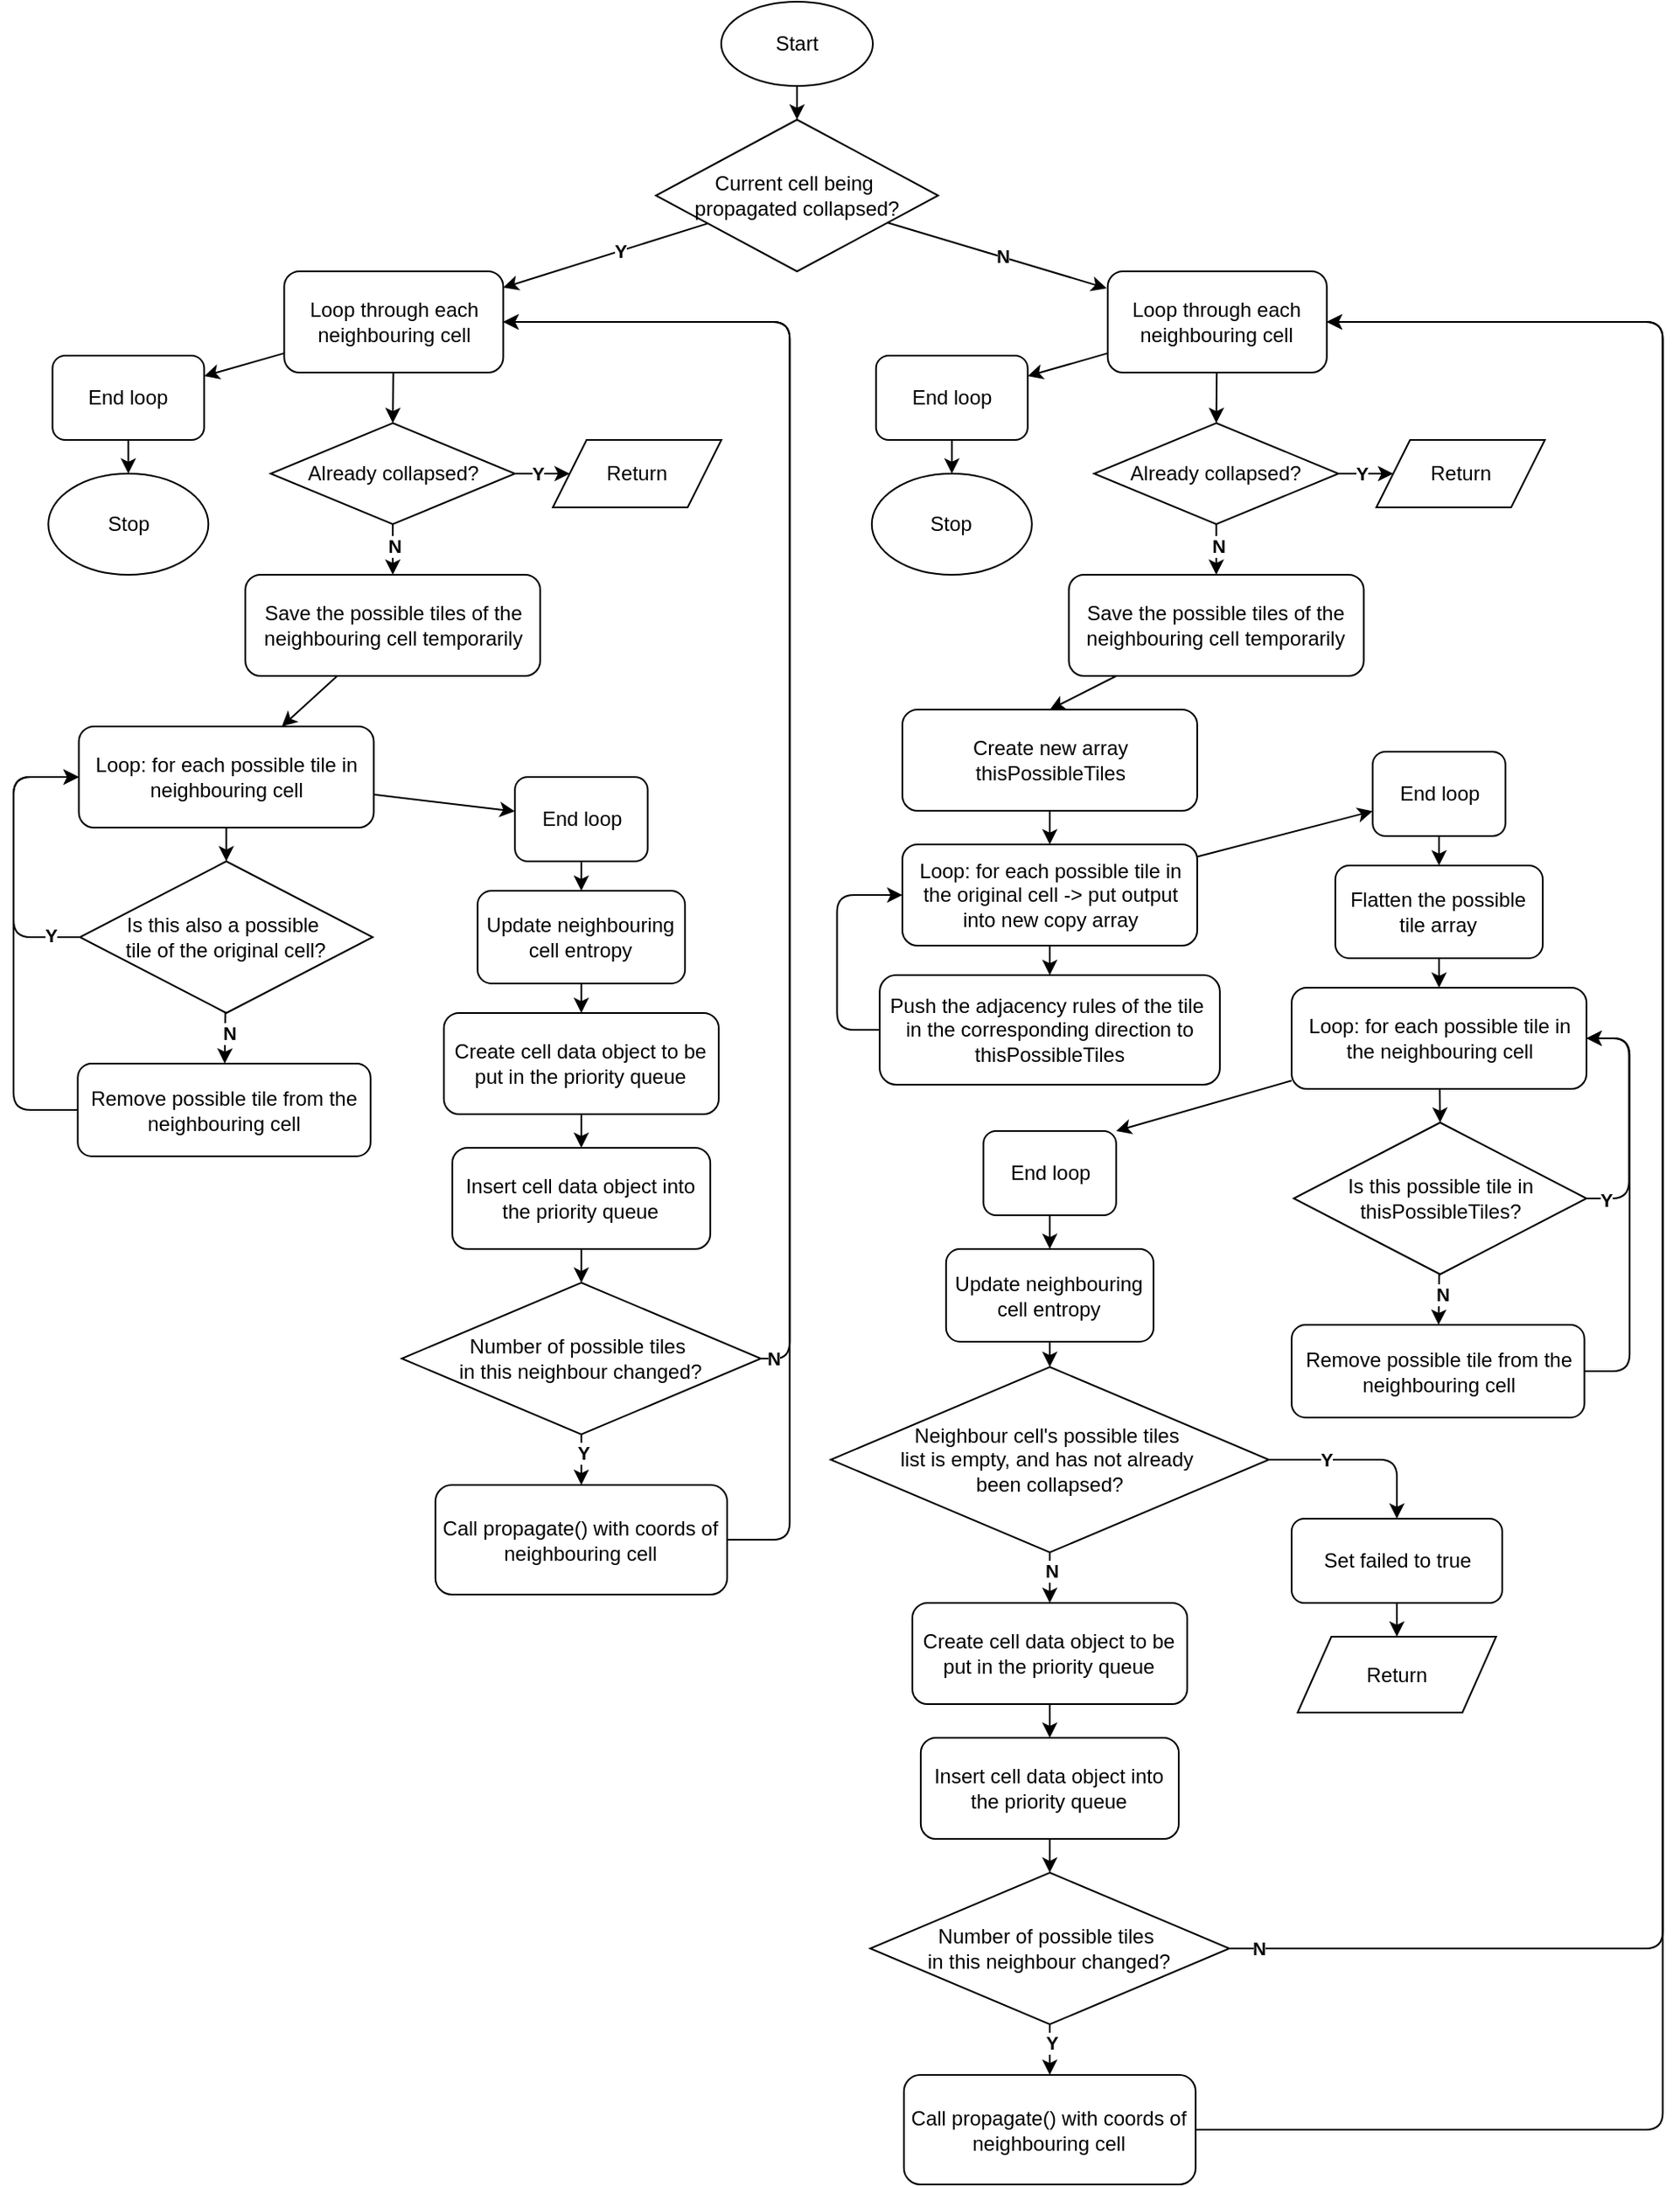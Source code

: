 <mxfile>
    <diagram id="VlQw7x-C1qKggD7AGOxt" name="Page-1">
        <mxGraphModel dx="1297" dy="197" grid="1" gridSize="10" guides="1" tooltips="1" connect="1" arrows="1" fold="1" page="1" pageScale="1" pageWidth="850" pageHeight="1100" math="0" shadow="0">
            <root>
                <mxCell id="0"/>
                <mxCell id="1" parent="0"/>
                <mxCell id="4" value="" style="edgeStyle=none;html=1;" edge="1" parent="1" source="2" target="3">
                    <mxGeometry relative="1" as="geometry"/>
                </mxCell>
                <mxCell id="2" value="Start" style="ellipse;whiteSpace=wrap;html=1;" vertex="1" parent="1">
                    <mxGeometry x="360" y="60" width="90" height="50" as="geometry"/>
                </mxCell>
                <mxCell id="5" style="edgeStyle=none;html=1;" edge="1" parent="1" source="3" target="6">
                    <mxGeometry relative="1" as="geometry">
                        <mxPoint x="290" y="250" as="targetPoint"/>
                    </mxGeometry>
                </mxCell>
                <mxCell id="56" value="&lt;b&gt;Y&lt;/b&gt;" style="edgeLabel;html=1;align=center;verticalAlign=middle;resizable=0;points=[];" vertex="1" connectable="0" parent="5">
                    <mxGeometry x="-0.144" relative="1" as="geometry">
                        <mxPoint as="offset"/>
                    </mxGeometry>
                </mxCell>
                <mxCell id="3" value="Current cell being&amp;nbsp;&lt;div&gt;propagated collapsed?&lt;/div&gt;" style="rhombus;whiteSpace=wrap;html=1;" vertex="1" parent="1">
                    <mxGeometry x="321.25" y="130" width="167.5" height="90" as="geometry"/>
                </mxCell>
                <mxCell id="10" value="" style="edgeStyle=none;html=1;" edge="1" parent="1" source="6" target="9">
                    <mxGeometry relative="1" as="geometry"/>
                </mxCell>
                <mxCell id="14" value="" style="edgeStyle=none;html=1;entryX=0.5;entryY=0;entryDx=0;entryDy=0;" edge="1" parent="1" source="6" target="15">
                    <mxGeometry relative="1" as="geometry">
                        <mxPoint x="165.67" y="300" as="targetPoint"/>
                    </mxGeometry>
                </mxCell>
                <mxCell id="6" value="Loop through each neighbouring cell" style="rounded=1;whiteSpace=wrap;html=1;" vertex="1" parent="1">
                    <mxGeometry x="100.67" y="220" width="130" height="60" as="geometry"/>
                </mxCell>
                <mxCell id="8" style="edgeStyle=none;html=1;entryX=-0.005;entryY=0.167;entryDx=0;entryDy=0;entryPerimeter=0;" edge="1" parent="1" source="3" target="72">
                    <mxGeometry relative="1" as="geometry">
                        <mxPoint x="694.32" y="221.86" as="targetPoint"/>
                    </mxGeometry>
                </mxCell>
                <mxCell id="147" value="&lt;b&gt;N&lt;/b&gt;" style="edgeLabel;html=1;align=center;verticalAlign=middle;resizable=0;points=[];" vertex="1" connectable="0" parent="8">
                    <mxGeometry x="0.04" y="1" relative="1" as="geometry">
                        <mxPoint as="offset"/>
                    </mxGeometry>
                </mxCell>
                <mxCell id="12" value="" style="edgeStyle=none;html=1;" edge="1" parent="1" source="9" target="11">
                    <mxGeometry relative="1" as="geometry"/>
                </mxCell>
                <mxCell id="9" value="End loop" style="whiteSpace=wrap;html=1;rounded=1;" vertex="1" parent="1">
                    <mxGeometry x="-36.83" y="270" width="90" height="50" as="geometry"/>
                </mxCell>
                <mxCell id="11" value="Stop" style="ellipse;whiteSpace=wrap;html=1;rounded=1;" vertex="1" parent="1">
                    <mxGeometry x="-39.33" y="340" width="95" height="60" as="geometry"/>
                </mxCell>
                <mxCell id="18" value="" style="edgeStyle=none;html=1;" edge="1" parent="1" source="15" target="17">
                    <mxGeometry relative="1" as="geometry"/>
                </mxCell>
                <mxCell id="19" value="Y" style="edgeLabel;html=1;align=center;verticalAlign=middle;resizable=0;points=[];fontStyle=1" vertex="1" connectable="0" parent="18">
                    <mxGeometry x="-0.169" relative="1" as="geometry">
                        <mxPoint as="offset"/>
                    </mxGeometry>
                </mxCell>
                <mxCell id="21" value="" style="edgeStyle=none;html=1;" edge="1" parent="1" source="15" target="20">
                    <mxGeometry relative="1" as="geometry"/>
                </mxCell>
                <mxCell id="22" value="&lt;b&gt;N&lt;/b&gt;" style="edgeLabel;html=1;align=center;verticalAlign=middle;resizable=0;points=[];" vertex="1" connectable="0" parent="21">
                    <mxGeometry x="-0.135" y="1" relative="1" as="geometry">
                        <mxPoint as="offset"/>
                    </mxGeometry>
                </mxCell>
                <mxCell id="15" value="Already collapsed?" style="rhombus;whiteSpace=wrap;html=1;rounded=0;" vertex="1" parent="1">
                    <mxGeometry x="92.6" y="310" width="145" height="60" as="geometry"/>
                </mxCell>
                <mxCell id="17" value="Return" style="shape=parallelogram;perimeter=parallelogramPerimeter;whiteSpace=wrap;html=1;fixedSize=1;rounded=0;" vertex="1" parent="1">
                    <mxGeometry x="260.1" y="320" width="100" height="40" as="geometry"/>
                </mxCell>
                <mxCell id="24" value="" style="edgeStyle=none;html=1;" edge="1" parent="1" source="20" target="23">
                    <mxGeometry relative="1" as="geometry"/>
                </mxCell>
                <mxCell id="20" value="Save the possible tiles of the neighbouring cell temporarily" style="rounded=1;whiteSpace=wrap;html=1;" vertex="1" parent="1">
                    <mxGeometry x="77.6" y="400" width="175" height="60" as="geometry"/>
                </mxCell>
                <mxCell id="28" value="" style="edgeStyle=none;html=1;" edge="1" parent="1" source="23" target="27">
                    <mxGeometry relative="1" as="geometry"/>
                </mxCell>
                <mxCell id="36" value="" style="edgeStyle=none;html=1;" edge="1" parent="1" source="23" target="35">
                    <mxGeometry relative="1" as="geometry"/>
                </mxCell>
                <mxCell id="23" value="Loop: for each possible tile in neighbouring cell" style="whiteSpace=wrap;html=1;rounded=1;" vertex="1" parent="1">
                    <mxGeometry x="-21.21" y="490" width="175" height="60" as="geometry"/>
                </mxCell>
                <mxCell id="29" style="edgeStyle=orthogonalEdgeStyle;html=1;entryX=0;entryY=0.5;entryDx=0;entryDy=0;exitX=0;exitY=0.5;exitDx=0;exitDy=0;" edge="1" parent="1" source="27" target="23">
                    <mxGeometry relative="1" as="geometry">
                        <Array as="points">
                            <mxPoint x="-59.96" y="615"/>
                            <mxPoint x="-59.96" y="520"/>
                        </Array>
                    </mxGeometry>
                </mxCell>
                <mxCell id="33" value="&lt;b&gt;Y&lt;/b&gt;" style="edgeLabel;html=1;align=center;verticalAlign=middle;resizable=0;points=[];" vertex="1" connectable="0" parent="29">
                    <mxGeometry x="-0.793" y="-1" relative="1" as="geometry">
                        <mxPoint as="offset"/>
                    </mxGeometry>
                </mxCell>
                <mxCell id="31" value="" style="edgeStyle=none;html=1;" edge="1" parent="1" source="27" target="30">
                    <mxGeometry relative="1" as="geometry"/>
                </mxCell>
                <mxCell id="32" value="&lt;b&gt;N&lt;/b&gt;" style="edgeLabel;html=1;align=center;verticalAlign=middle;resizable=0;points=[];" vertex="1" connectable="0" parent="31">
                    <mxGeometry x="-0.186" y="2" relative="1" as="geometry">
                        <mxPoint as="offset"/>
                    </mxGeometry>
                </mxCell>
                <mxCell id="27" value="Is this also a possible&amp;nbsp;&lt;div&gt;tile of the original cell?&lt;/div&gt;" style="rhombus;whiteSpace=wrap;html=1;rounded=0;" vertex="1" parent="1">
                    <mxGeometry x="-20.58" y="570" width="173.75" height="90" as="geometry"/>
                </mxCell>
                <mxCell id="34" style="edgeStyle=orthogonalEdgeStyle;html=1;entryX=0;entryY=0.5;entryDx=0;entryDy=0;exitX=0;exitY=0.5;exitDx=0;exitDy=0;" edge="1" parent="1" source="30" target="23">
                    <mxGeometry relative="1" as="geometry">
                        <Array as="points">
                            <mxPoint x="-59.96" y="718"/>
                            <mxPoint x="-59.96" y="520"/>
                        </Array>
                    </mxGeometry>
                </mxCell>
                <mxCell id="30" value="Remove possible tile from the neighbouring cell" style="whiteSpace=wrap;html=1;rounded=1;" vertex="1" parent="1">
                    <mxGeometry x="-21.84" y="690" width="173.75" height="55" as="geometry"/>
                </mxCell>
                <mxCell id="40" value="" style="edgeStyle=none;html=1;" edge="1" parent="1" source="35" target="39">
                    <mxGeometry relative="1" as="geometry"/>
                </mxCell>
                <mxCell id="35" value="End loop" style="whiteSpace=wrap;html=1;rounded=1;" vertex="1" parent="1">
                    <mxGeometry x="237.6" y="520" width="78.75" height="50" as="geometry"/>
                </mxCell>
                <mxCell id="42" value="" style="edgeStyle=none;html=1;" edge="1" parent="1" source="39" target="41">
                    <mxGeometry relative="1" as="geometry"/>
                </mxCell>
                <mxCell id="39" value="Update neighbouring cell entropy" style="whiteSpace=wrap;html=1;rounded=1;" vertex="1" parent="1">
                    <mxGeometry x="215.41" y="587.5" width="123.12" height="55" as="geometry"/>
                </mxCell>
                <mxCell id="44" value="" style="edgeStyle=none;html=1;" edge="1" parent="1" source="41" target="43">
                    <mxGeometry relative="1" as="geometry"/>
                </mxCell>
                <mxCell id="41" value="Create cell data object to be put in the priority queue" style="whiteSpace=wrap;html=1;rounded=1;" vertex="1" parent="1">
                    <mxGeometry x="195.41" y="660" width="163.13" height="60" as="geometry"/>
                </mxCell>
                <mxCell id="46" value="" style="edgeStyle=none;html=1;" edge="1" parent="1" source="43" target="45">
                    <mxGeometry relative="1" as="geometry"/>
                </mxCell>
                <mxCell id="43" value="Insert cell data object into the priority queue" style="whiteSpace=wrap;html=1;rounded=1;" vertex="1" parent="1">
                    <mxGeometry x="200.41" y="740" width="153.13" height="60" as="geometry"/>
                </mxCell>
                <mxCell id="51" value="" style="edgeStyle=none;html=1;" edge="1" parent="1" source="45" target="50">
                    <mxGeometry relative="1" as="geometry"/>
                </mxCell>
                <mxCell id="52" value="&lt;b&gt;Y&lt;/b&gt;" style="edgeLabel;html=1;align=center;verticalAlign=middle;resizable=0;points=[];" vertex="1" connectable="0" parent="51">
                    <mxGeometry x="-0.257" y="1" relative="1" as="geometry">
                        <mxPoint as="offset"/>
                    </mxGeometry>
                </mxCell>
                <mxCell id="53" style="edgeStyle=orthogonalEdgeStyle;html=1;entryX=1;entryY=0.5;entryDx=0;entryDy=0;exitX=1;exitY=0.5;exitDx=0;exitDy=0;" edge="1" parent="1" source="45" target="6">
                    <mxGeometry relative="1" as="geometry">
                        <Array as="points">
                            <mxPoint x="400.67" y="865"/>
                            <mxPoint x="400.67" y="250"/>
                        </Array>
                    </mxGeometry>
                </mxCell>
                <mxCell id="55" value="&lt;b&gt;N&lt;/b&gt;" style="edgeLabel;html=1;align=center;verticalAlign=middle;resizable=0;points=[];" vertex="1" connectable="0" parent="53">
                    <mxGeometry x="-0.983" relative="1" as="geometry">
                        <mxPoint as="offset"/>
                    </mxGeometry>
                </mxCell>
                <mxCell id="45" value="Number of possible tiles&amp;nbsp;&lt;div&gt;in this neighbour&amp;nbsp;&lt;span style=&quot;background-color: transparent;&quot;&gt;changed?&lt;/span&gt;&lt;/div&gt;" style="rhombus;whiteSpace=wrap;html=1;rounded=0;" vertex="1" parent="1">
                    <mxGeometry x="170.42" y="820" width="213.12" height="90" as="geometry"/>
                </mxCell>
                <mxCell id="54" style="edgeStyle=orthogonalEdgeStyle;html=1;entryX=1;entryY=0.5;entryDx=0;entryDy=0;exitX=1;exitY=0.5;exitDx=0;exitDy=0;" edge="1" parent="1" source="50" target="6">
                    <mxGeometry relative="1" as="geometry">
                        <Array as="points">
                            <mxPoint x="400.67" y="972"/>
                            <mxPoint x="400.67" y="250"/>
                        </Array>
                    </mxGeometry>
                </mxCell>
                <mxCell id="50" value="Call propagate() with coords of neighbouring cell" style="whiteSpace=wrap;html=1;rounded=1;" vertex="1" parent="1">
                    <mxGeometry x="190.41" y="940" width="173.12" height="65" as="geometry"/>
                </mxCell>
                <mxCell id="70" value="" style="edgeStyle=none;html=1;" edge="1" parent="1" source="72" target="74">
                    <mxGeometry relative="1" as="geometry"/>
                </mxCell>
                <mxCell id="71" value="" style="edgeStyle=none;html=1;entryX=0.5;entryY=0;entryDx=0;entryDy=0;" edge="1" parent="1" source="72" target="80">
                    <mxGeometry relative="1" as="geometry">
                        <mxPoint x="654.38" y="300" as="targetPoint"/>
                    </mxGeometry>
                </mxCell>
                <mxCell id="72" value="Loop through each neighbouring cell" style="rounded=1;whiteSpace=wrap;html=1;" vertex="1" parent="1">
                    <mxGeometry x="589.38" y="220" width="130" height="60" as="geometry"/>
                </mxCell>
                <mxCell id="73" value="" style="edgeStyle=none;html=1;" edge="1" parent="1" source="74" target="75">
                    <mxGeometry relative="1" as="geometry"/>
                </mxCell>
                <mxCell id="74" value="End loop" style="whiteSpace=wrap;html=1;rounded=1;" vertex="1" parent="1">
                    <mxGeometry x="451.88" y="270" width="90" height="50" as="geometry"/>
                </mxCell>
                <mxCell id="75" value="Stop" style="ellipse;whiteSpace=wrap;html=1;rounded=1;" vertex="1" parent="1">
                    <mxGeometry x="449.38" y="340" width="95" height="60" as="geometry"/>
                </mxCell>
                <mxCell id="76" value="" style="edgeStyle=none;html=1;" edge="1" parent="1" source="80" target="81">
                    <mxGeometry relative="1" as="geometry"/>
                </mxCell>
                <mxCell id="77" value="Y" style="edgeLabel;html=1;align=center;verticalAlign=middle;resizable=0;points=[];fontStyle=1" vertex="1" connectable="0" parent="76">
                    <mxGeometry x="-0.169" relative="1" as="geometry">
                        <mxPoint as="offset"/>
                    </mxGeometry>
                </mxCell>
                <mxCell id="78" value="" style="edgeStyle=none;html=1;" edge="1" parent="1" source="80" target="83">
                    <mxGeometry relative="1" as="geometry"/>
                </mxCell>
                <mxCell id="79" value="&lt;b&gt;N&lt;/b&gt;" style="edgeLabel;html=1;align=center;verticalAlign=middle;resizable=0;points=[];" vertex="1" connectable="0" parent="78">
                    <mxGeometry x="-0.135" y="1" relative="1" as="geometry">
                        <mxPoint as="offset"/>
                    </mxGeometry>
                </mxCell>
                <mxCell id="80" value="Already collapsed?" style="rhombus;whiteSpace=wrap;html=1;rounded=0;" vertex="1" parent="1">
                    <mxGeometry x="581.31" y="310" width="145" height="60" as="geometry"/>
                </mxCell>
                <mxCell id="81" value="Return" style="shape=parallelogram;perimeter=parallelogramPerimeter;whiteSpace=wrap;html=1;fixedSize=1;rounded=0;" vertex="1" parent="1">
                    <mxGeometry x="748.81" y="320" width="100" height="40" as="geometry"/>
                </mxCell>
                <mxCell id="107" style="edgeStyle=none;html=1;entryX=0.5;entryY=0;entryDx=0;entryDy=0;" edge="1" parent="1" source="83" target="106">
                    <mxGeometry relative="1" as="geometry"/>
                </mxCell>
                <mxCell id="83" value="Save the possible tiles of the neighbouring cell temporarily" style="rounded=1;whiteSpace=wrap;html=1;" vertex="1" parent="1">
                    <mxGeometry x="566.31" y="400" width="175" height="60" as="geometry"/>
                </mxCell>
                <mxCell id="84" value="" style="edgeStyle=none;html=1;entryX=0.5;entryY=0;entryDx=0;entryDy=0;" edge="1" parent="1" source="86" target="100">
                    <mxGeometry relative="1" as="geometry">
                        <mxPoint x="555.003" y="640.001" as="targetPoint"/>
                    </mxGeometry>
                </mxCell>
                <mxCell id="85" value="" style="edgeStyle=none;html=1;" edge="1" parent="1" source="86" target="95">
                    <mxGeometry relative="1" as="geometry"/>
                </mxCell>
                <mxCell id="86" value="Loop: for each possible tile in the original cell -&amp;gt; put output into new copy array" style="whiteSpace=wrap;html=1;rounded=1;" vertex="1" parent="1">
                    <mxGeometry x="467.5" y="560" width="175" height="60" as="geometry"/>
                </mxCell>
                <mxCell id="94" value="" style="edgeStyle=none;html=1;" edge="1" parent="1" source="95" target="97">
                    <mxGeometry relative="1" as="geometry"/>
                </mxCell>
                <mxCell id="95" value="End loop" style="whiteSpace=wrap;html=1;rounded=1;" vertex="1" parent="1">
                    <mxGeometry x="746.64" y="505" width="78.75" height="50" as="geometry"/>
                </mxCell>
                <mxCell id="96" value="" style="edgeStyle=none;html=1;entryX=0.5;entryY=0;entryDx=0;entryDy=0;" edge="1" parent="1" source="97" target="102">
                    <mxGeometry relative="1" as="geometry">
                        <mxPoint x="786.013" y="645" as="targetPoint"/>
                    </mxGeometry>
                </mxCell>
                <mxCell id="97" value="Flatten the possible tile array" style="whiteSpace=wrap;html=1;rounded=1;" vertex="1" parent="1">
                    <mxGeometry x="724.45" y="572.5" width="123.12" height="55" as="geometry"/>
                </mxCell>
                <mxCell id="101" style="edgeStyle=orthogonalEdgeStyle;html=1;entryX=0;entryY=0.5;entryDx=0;entryDy=0;exitX=0;exitY=0.5;exitDx=0;exitDy=0;" edge="1" parent="1" source="100" target="86">
                    <mxGeometry relative="1" as="geometry">
                        <Array as="points">
                            <mxPoint x="428.77" y="670"/>
                            <mxPoint x="428.77" y="590"/>
                        </Array>
                    </mxGeometry>
                </mxCell>
                <mxCell id="100" value="Push the adjacency rules of the tile&amp;nbsp;&lt;div&gt;in the corresponding direction to thisPossibleTiles&lt;/div&gt;" style="whiteSpace=wrap;html=1;rounded=1;" vertex="1" parent="1">
                    <mxGeometry x="454.08" y="637.5" width="201.85" height="65" as="geometry"/>
                </mxCell>
                <mxCell id="105" value="" style="edgeStyle=none;html=1;entryX=0.5;entryY=0;entryDx=0;entryDy=0;" edge="1" parent="1" source="102" target="112">
                    <mxGeometry relative="1" as="geometry">
                        <mxPoint x="782.1" y="735" as="targetPoint"/>
                    </mxGeometry>
                </mxCell>
                <mxCell id="115" style="edgeStyle=none;html=1;entryX=1;entryY=0;entryDx=0;entryDy=0;" edge="1" parent="1" source="102" target="116">
                    <mxGeometry relative="1" as="geometry">
                        <mxPoint x="578.77" y="760" as="targetPoint"/>
                    </mxGeometry>
                </mxCell>
                <mxCell id="102" value="Loop: for each possible tile in the neighbouring cell" style="whiteSpace=wrap;html=1;rounded=1;" vertex="1" parent="1">
                    <mxGeometry x="698.52" y="645" width="175" height="60" as="geometry"/>
                </mxCell>
                <mxCell id="109" style="edgeStyle=none;html=1;entryX=0.5;entryY=0;entryDx=0;entryDy=0;" edge="1" parent="1" source="106" target="86">
                    <mxGeometry relative="1" as="geometry"/>
                </mxCell>
                <mxCell id="106" value="Create new array thisPossibleTiles" style="rounded=1;whiteSpace=wrap;html=1;" vertex="1" parent="1">
                    <mxGeometry x="467.5" y="480" width="175" height="60" as="geometry"/>
                </mxCell>
                <mxCell id="110" value="" style="edgeStyle=none;html=1;" edge="1" parent="1" source="112" target="113">
                    <mxGeometry relative="1" as="geometry"/>
                </mxCell>
                <mxCell id="111" value="&lt;b&gt;N&lt;/b&gt;" style="edgeLabel;html=1;align=center;verticalAlign=middle;resizable=0;points=[];" vertex="1" connectable="0" parent="110">
                    <mxGeometry x="-0.186" y="2" relative="1" as="geometry">
                        <mxPoint as="offset"/>
                    </mxGeometry>
                </mxCell>
                <mxCell id="122" style="edgeStyle=orthogonalEdgeStyle;html=1;entryX=1;entryY=0.5;entryDx=0;entryDy=0;exitX=1;exitY=0.5;exitDx=0;exitDy=0;" edge="1" parent="1" source="112" target="102">
                    <mxGeometry relative="1" as="geometry">
                        <Array as="points">
                            <mxPoint x="898.77" y="770"/>
                            <mxPoint x="898.77" y="675"/>
                        </Array>
                    </mxGeometry>
                </mxCell>
                <mxCell id="123" value="&lt;b&gt;Y&lt;/b&gt;" style="edgeLabel;html=1;align=center;verticalAlign=middle;resizable=0;points=[];" vertex="1" connectable="0" parent="122">
                    <mxGeometry x="-0.843" y="-1" relative="1" as="geometry">
                        <mxPoint as="offset"/>
                    </mxGeometry>
                </mxCell>
                <mxCell id="112" value="Is this possible tile in thisPossibleTiles?" style="rhombus;whiteSpace=wrap;html=1;rounded=0;" vertex="1" parent="1">
                    <mxGeometry x="699.78" y="725" width="173.75" height="90" as="geometry"/>
                </mxCell>
                <mxCell id="114" style="edgeStyle=orthogonalEdgeStyle;html=1;entryX=1;entryY=0.5;entryDx=0;entryDy=0;exitX=1;exitY=0.5;exitDx=0;exitDy=0;" edge="1" parent="1" source="113" target="102">
                    <mxGeometry relative="1" as="geometry">
                        <Array as="points">
                            <mxPoint x="899.1" y="872"/>
                            <mxPoint x="899.1" y="675"/>
                        </Array>
                    </mxGeometry>
                </mxCell>
                <mxCell id="113" value="Remove possible tile from the neighbouring cell" style="whiteSpace=wrap;html=1;rounded=1;" vertex="1" parent="1">
                    <mxGeometry x="698.52" y="845" width="173.75" height="55" as="geometry"/>
                </mxCell>
                <mxCell id="118" value="" style="edgeStyle=none;html=1;entryX=0.5;entryY=0;entryDx=0;entryDy=0;" edge="1" parent="1" source="116" target="119">
                    <mxGeometry relative="1" as="geometry">
                        <mxPoint x="554.999" y="800" as="targetPoint"/>
                    </mxGeometry>
                </mxCell>
                <mxCell id="116" value="End loop" style="whiteSpace=wrap;html=1;rounded=1;" vertex="1" parent="1">
                    <mxGeometry x="515.63" y="730" width="78.75" height="50" as="geometry"/>
                </mxCell>
                <mxCell id="121" value="" style="edgeStyle=none;html=1;" edge="1" parent="1" source="119" target="120">
                    <mxGeometry relative="1" as="geometry"/>
                </mxCell>
                <mxCell id="119" value="Update neighbouring cell entropy" style="whiteSpace=wrap;html=1;rounded=1;" vertex="1" parent="1">
                    <mxGeometry x="493.44" y="800" width="123.12" height="55" as="geometry"/>
                </mxCell>
                <mxCell id="126" style="edgeStyle=orthogonalEdgeStyle;html=1;exitX=1;exitY=0.5;exitDx=0;exitDy=0;entryX=0.5;entryY=0;entryDx=0;entryDy=0;" edge="1" parent="1" source="120" target="127">
                    <mxGeometry relative="1" as="geometry">
                        <mxPoint x="738.77" y="950" as="targetPoint"/>
                    </mxGeometry>
                </mxCell>
                <mxCell id="139" value="&lt;b&gt;Y&lt;/b&gt;" style="edgeLabel;html=1;align=center;verticalAlign=middle;resizable=0;points=[];" vertex="1" connectable="0" parent="126">
                    <mxGeometry x="-0.529" y="1" relative="1" as="geometry">
                        <mxPoint x="8" y="1" as="offset"/>
                    </mxGeometry>
                </mxCell>
                <mxCell id="141" style="edgeStyle=none;html=1;entryX=0.5;entryY=0;entryDx=0;entryDy=0;" edge="1" parent="1" source="120" target="132">
                    <mxGeometry relative="1" as="geometry"/>
                </mxCell>
                <mxCell id="142" value="&lt;b&gt;N&lt;/b&gt;" style="edgeLabel;html=1;align=center;verticalAlign=middle;resizable=0;points=[];" vertex="1" connectable="0" parent="141">
                    <mxGeometry x="-0.314" y="1" relative="1" as="geometry">
                        <mxPoint as="offset"/>
                    </mxGeometry>
                </mxCell>
                <mxCell id="120" value="Neighbour cell&#39;s possible tiles&amp;nbsp;&lt;div&gt;list&amp;nbsp;&lt;span style=&quot;background-color: transparent;&quot;&gt;is&amp;nbsp;&lt;/span&gt;&lt;span style=&quot;background-color: transparent;&quot;&gt;empty, and has not already&amp;nbsp;&lt;/span&gt;&lt;div&gt;&lt;div&gt;been collapsed?&lt;/div&gt;&lt;/div&gt;&lt;/div&gt;" style="rhombus;whiteSpace=wrap;html=1;rounded=0;" vertex="1" parent="1">
                    <mxGeometry x="425" y="870" width="260" height="110" as="geometry"/>
                </mxCell>
                <mxCell id="130" value="" style="edgeStyle=none;html=1;" edge="1" parent="1" source="127" target="129">
                    <mxGeometry relative="1" as="geometry"/>
                </mxCell>
                <mxCell id="127" value="Set failed to true" style="whiteSpace=wrap;html=1;rounded=1;" vertex="1" parent="1">
                    <mxGeometry x="698.52" y="960" width="124.95" height="50" as="geometry"/>
                </mxCell>
                <mxCell id="129" value="Return" style="shape=parallelogram;perimeter=parallelogramPerimeter;whiteSpace=wrap;html=1;fixedSize=1;rounded=0;" vertex="1" parent="1">
                    <mxGeometry x="702.11" y="1030" width="117.77" height="45" as="geometry"/>
                </mxCell>
                <mxCell id="131" value="" style="edgeStyle=none;html=1;" edge="1" parent="1" source="132" target="134">
                    <mxGeometry relative="1" as="geometry"/>
                </mxCell>
                <mxCell id="132" value="Create cell data object to be put in the priority queue" style="whiteSpace=wrap;html=1;rounded=1;" vertex="1" parent="1">
                    <mxGeometry x="473.43" y="1010" width="163.13" height="60" as="geometry"/>
                </mxCell>
                <mxCell id="133" value="" style="edgeStyle=none;html=1;" edge="1" parent="1" source="134" target="137">
                    <mxGeometry relative="1" as="geometry"/>
                </mxCell>
                <mxCell id="134" value="Insert cell data object into the priority queue" style="whiteSpace=wrap;html=1;rounded=1;" vertex="1" parent="1">
                    <mxGeometry x="478.43" y="1090" width="153.13" height="60" as="geometry"/>
                </mxCell>
                <mxCell id="135" value="" style="edgeStyle=none;html=1;" edge="1" parent="1" source="137" target="138">
                    <mxGeometry relative="1" as="geometry"/>
                </mxCell>
                <mxCell id="136" value="&lt;b&gt;Y&lt;/b&gt;" style="edgeLabel;html=1;align=center;verticalAlign=middle;resizable=0;points=[];" vertex="1" connectable="0" parent="135">
                    <mxGeometry x="-0.257" y="1" relative="1" as="geometry">
                        <mxPoint as="offset"/>
                    </mxGeometry>
                </mxCell>
                <mxCell id="143" style="edgeStyle=orthogonalEdgeStyle;html=1;entryX=1;entryY=0.5;entryDx=0;entryDy=0;exitX=1;exitY=0.5;exitDx=0;exitDy=0;" edge="1" parent="1" source="137" target="72">
                    <mxGeometry relative="1" as="geometry">
                        <Array as="points">
                            <mxPoint x="918.77" y="1215"/>
                            <mxPoint x="918.77" y="250"/>
                        </Array>
                    </mxGeometry>
                </mxCell>
                <mxCell id="146" value="&lt;b&gt;N&lt;/b&gt;" style="edgeLabel;html=1;align=center;verticalAlign=middle;resizable=0;points=[];" vertex="1" connectable="0" parent="143">
                    <mxGeometry x="-0.976" relative="1" as="geometry">
                        <mxPoint as="offset"/>
                    </mxGeometry>
                </mxCell>
                <mxCell id="137" value="Number of possible tiles&amp;nbsp;&lt;div&gt;in this neighbour&amp;nbsp;&lt;span style=&quot;background-color: transparent;&quot;&gt;changed?&lt;/span&gt;&lt;/div&gt;" style="rhombus;whiteSpace=wrap;html=1;rounded=0;" vertex="1" parent="1">
                    <mxGeometry x="448.44" y="1170" width="213.12" height="90" as="geometry"/>
                </mxCell>
                <mxCell id="144" style="edgeStyle=orthogonalEdgeStyle;html=1;entryX=1;entryY=0.5;entryDx=0;entryDy=0;exitX=1;exitY=0.5;exitDx=0;exitDy=0;" edge="1" parent="1" source="138" target="72">
                    <mxGeometry relative="1" as="geometry">
                        <Array as="points">
                            <mxPoint x="918.77" y="1322"/>
                            <mxPoint x="918.77" y="250"/>
                        </Array>
                    </mxGeometry>
                </mxCell>
                <mxCell id="138" value="Call propagate() with coords of neighbouring cell" style="whiteSpace=wrap;html=1;rounded=1;" vertex="1" parent="1">
                    <mxGeometry x="468.43" y="1290" width="173.12" height="65" as="geometry"/>
                </mxCell>
            </root>
        </mxGraphModel>
    </diagram>
</mxfile>